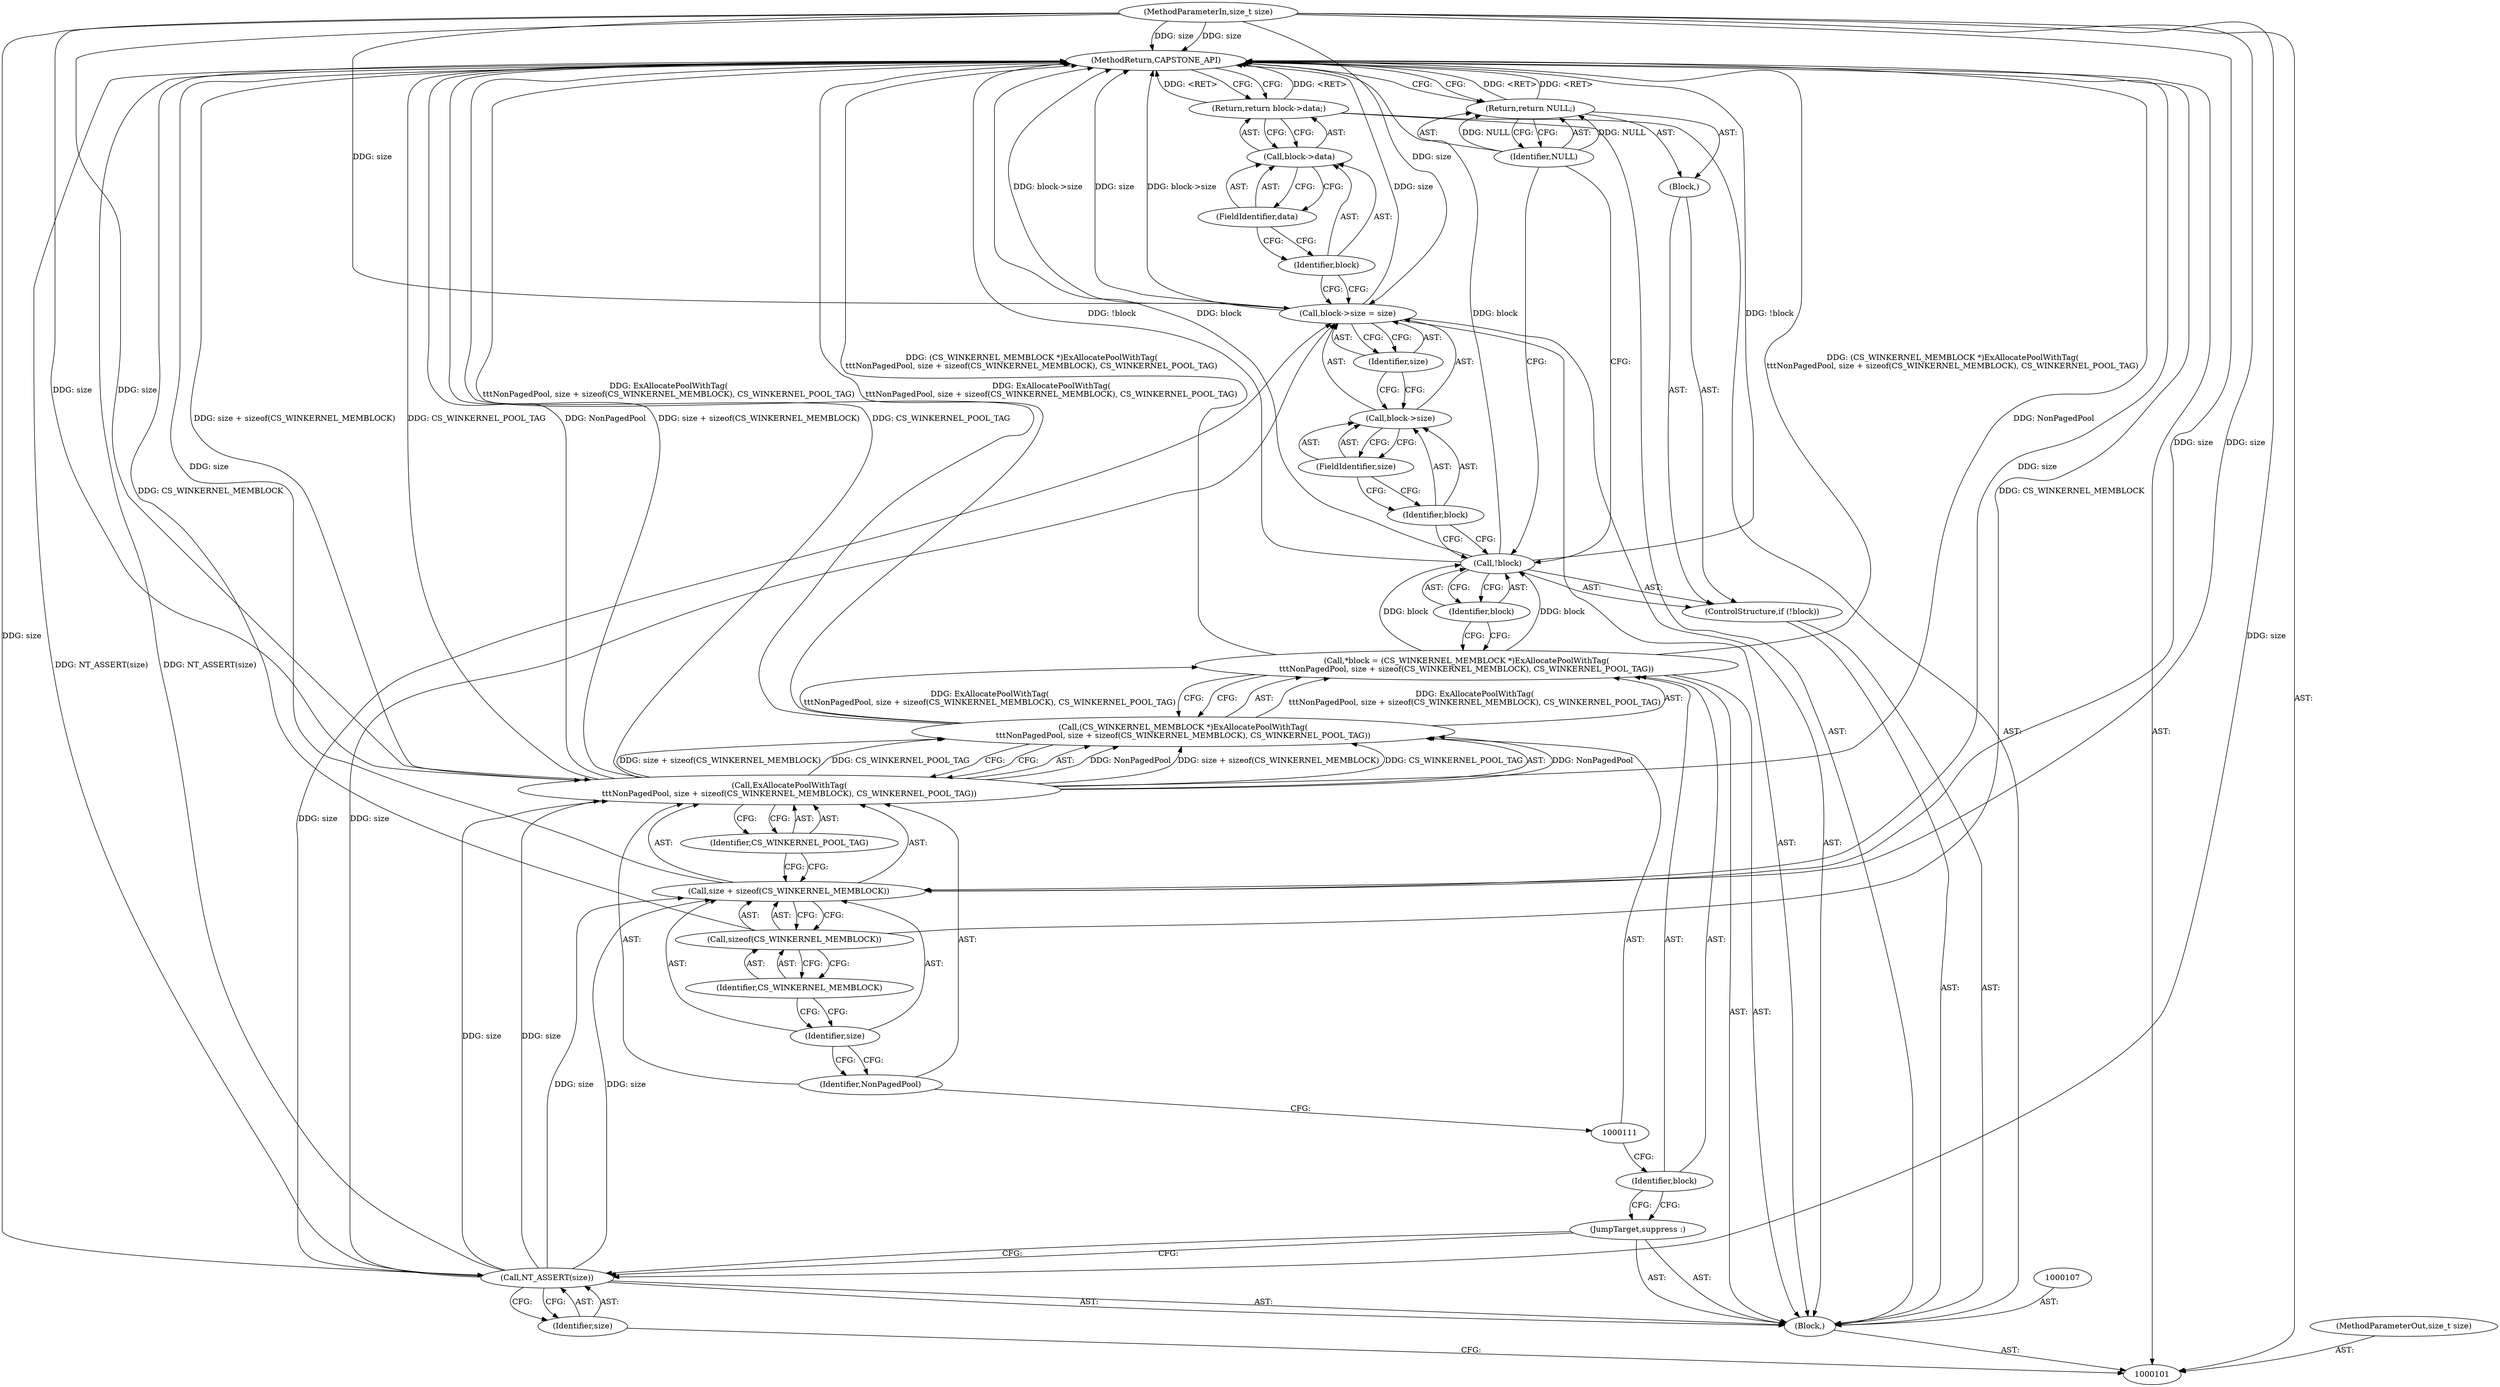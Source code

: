 digraph "1_capstone_6fe86eef621b9849f51a5e1e5d73258a93440403" {
"1000102" [label="(MethodParameterIn,size_t size)"];
"1000179" [label="(MethodParameterOut,size_t size)"];
"1000134" [label="(MethodReturn,CAPSTONE_API)"];
"1000125" [label="(Call,block->size = size)"];
"1000126" [label="(Call,block->size)"];
"1000127" [label="(Identifier,block)"];
"1000129" [label="(Identifier,size)"];
"1000128" [label="(FieldIdentifier,size)"];
"1000130" [label="(Return,return block->data;)"];
"1000133" [label="(FieldIdentifier,data)"];
"1000131" [label="(Call,block->data)"];
"1000132" [label="(Identifier,block)"];
"1000103" [label="(Block,)"];
"1000104" [label="(Call,NT_ASSERT(size))"];
"1000105" [label="(Identifier,size)"];
"1000106" [label="(JumpTarget,suppress :)"];
"1000108" [label="(Call,*block = (CS_WINKERNEL_MEMBLOCK *)ExAllocatePoolWithTag(\n\t\t\tNonPagedPool, size + sizeof(CS_WINKERNEL_MEMBLOCK), CS_WINKERNEL_POOL_TAG))"];
"1000109" [label="(Identifier,block)"];
"1000110" [label="(Call,(CS_WINKERNEL_MEMBLOCK *)ExAllocatePoolWithTag(\n\t\t\tNonPagedPool, size + sizeof(CS_WINKERNEL_MEMBLOCK), CS_WINKERNEL_POOL_TAG))"];
"1000112" [label="(Call,ExAllocatePoolWithTag(\n\t\t\tNonPagedPool, size + sizeof(CS_WINKERNEL_MEMBLOCK), CS_WINKERNEL_POOL_TAG))"];
"1000114" [label="(Call,size + sizeof(CS_WINKERNEL_MEMBLOCK))"];
"1000115" [label="(Identifier,size)"];
"1000116" [label="(Call,sizeof(CS_WINKERNEL_MEMBLOCK))"];
"1000113" [label="(Identifier,NonPagedPool)"];
"1000117" [label="(Identifier,CS_WINKERNEL_MEMBLOCK)"];
"1000118" [label="(Identifier,CS_WINKERNEL_POOL_TAG)"];
"1000122" [label="(Block,)"];
"1000119" [label="(ControlStructure,if (!block))"];
"1000120" [label="(Call,!block)"];
"1000121" [label="(Identifier,block)"];
"1000124" [label="(Identifier,NULL)"];
"1000123" [label="(Return,return NULL;)"];
"1000102" -> "1000101"  [label="AST: "];
"1000102" -> "1000134"  [label="DDG: size"];
"1000102" -> "1000104"  [label="DDG: size"];
"1000102" -> "1000112"  [label="DDG: size"];
"1000102" -> "1000114"  [label="DDG: size"];
"1000102" -> "1000125"  [label="DDG: size"];
"1000179" -> "1000101"  [label="AST: "];
"1000134" -> "1000101"  [label="AST: "];
"1000134" -> "1000123"  [label="CFG: "];
"1000134" -> "1000130"  [label="CFG: "];
"1000116" -> "1000134"  [label="DDG: CS_WINKERNEL_MEMBLOCK"];
"1000125" -> "1000134"  [label="DDG: block->size"];
"1000125" -> "1000134"  [label="DDG: size"];
"1000104" -> "1000134"  [label="DDG: NT_ASSERT(size)"];
"1000112" -> "1000134"  [label="DDG: size + sizeof(CS_WINKERNEL_MEMBLOCK)"];
"1000112" -> "1000134"  [label="DDG: CS_WINKERNEL_POOL_TAG"];
"1000112" -> "1000134"  [label="DDG: NonPagedPool"];
"1000114" -> "1000134"  [label="DDG: size"];
"1000120" -> "1000134"  [label="DDG: block"];
"1000120" -> "1000134"  [label="DDG: !block"];
"1000102" -> "1000134"  [label="DDG: size"];
"1000110" -> "1000134"  [label="DDG: ExAllocatePoolWithTag(\n\t\t\tNonPagedPool, size + sizeof(CS_WINKERNEL_MEMBLOCK), CS_WINKERNEL_POOL_TAG)"];
"1000108" -> "1000134"  [label="DDG: (CS_WINKERNEL_MEMBLOCK *)ExAllocatePoolWithTag(\n\t\t\tNonPagedPool, size + sizeof(CS_WINKERNEL_MEMBLOCK), CS_WINKERNEL_POOL_TAG)"];
"1000130" -> "1000134"  [label="DDG: <RET>"];
"1000123" -> "1000134"  [label="DDG: <RET>"];
"1000125" -> "1000103"  [label="AST: "];
"1000125" -> "1000129"  [label="CFG: "];
"1000126" -> "1000125"  [label="AST: "];
"1000129" -> "1000125"  [label="AST: "];
"1000132" -> "1000125"  [label="CFG: "];
"1000125" -> "1000134"  [label="DDG: block->size"];
"1000125" -> "1000134"  [label="DDG: size"];
"1000102" -> "1000125"  [label="DDG: size"];
"1000104" -> "1000125"  [label="DDG: size"];
"1000126" -> "1000125"  [label="AST: "];
"1000126" -> "1000128"  [label="CFG: "];
"1000127" -> "1000126"  [label="AST: "];
"1000128" -> "1000126"  [label="AST: "];
"1000129" -> "1000126"  [label="CFG: "];
"1000127" -> "1000126"  [label="AST: "];
"1000127" -> "1000120"  [label="CFG: "];
"1000128" -> "1000127"  [label="CFG: "];
"1000129" -> "1000125"  [label="AST: "];
"1000129" -> "1000126"  [label="CFG: "];
"1000125" -> "1000129"  [label="CFG: "];
"1000128" -> "1000126"  [label="AST: "];
"1000128" -> "1000127"  [label="CFG: "];
"1000126" -> "1000128"  [label="CFG: "];
"1000130" -> "1000103"  [label="AST: "];
"1000130" -> "1000131"  [label="CFG: "];
"1000131" -> "1000130"  [label="AST: "];
"1000134" -> "1000130"  [label="CFG: "];
"1000130" -> "1000134"  [label="DDG: <RET>"];
"1000133" -> "1000131"  [label="AST: "];
"1000133" -> "1000132"  [label="CFG: "];
"1000131" -> "1000133"  [label="CFG: "];
"1000131" -> "1000130"  [label="AST: "];
"1000131" -> "1000133"  [label="CFG: "];
"1000132" -> "1000131"  [label="AST: "];
"1000133" -> "1000131"  [label="AST: "];
"1000130" -> "1000131"  [label="CFG: "];
"1000132" -> "1000131"  [label="AST: "];
"1000132" -> "1000125"  [label="CFG: "];
"1000133" -> "1000132"  [label="CFG: "];
"1000103" -> "1000101"  [label="AST: "];
"1000104" -> "1000103"  [label="AST: "];
"1000106" -> "1000103"  [label="AST: "];
"1000107" -> "1000103"  [label="AST: "];
"1000108" -> "1000103"  [label="AST: "];
"1000119" -> "1000103"  [label="AST: "];
"1000125" -> "1000103"  [label="AST: "];
"1000130" -> "1000103"  [label="AST: "];
"1000104" -> "1000103"  [label="AST: "];
"1000104" -> "1000105"  [label="CFG: "];
"1000105" -> "1000104"  [label="AST: "];
"1000106" -> "1000104"  [label="CFG: "];
"1000104" -> "1000134"  [label="DDG: NT_ASSERT(size)"];
"1000102" -> "1000104"  [label="DDG: size"];
"1000104" -> "1000112"  [label="DDG: size"];
"1000104" -> "1000114"  [label="DDG: size"];
"1000104" -> "1000125"  [label="DDG: size"];
"1000105" -> "1000104"  [label="AST: "];
"1000105" -> "1000101"  [label="CFG: "];
"1000104" -> "1000105"  [label="CFG: "];
"1000106" -> "1000103"  [label="AST: "];
"1000106" -> "1000104"  [label="CFG: "];
"1000109" -> "1000106"  [label="CFG: "];
"1000108" -> "1000103"  [label="AST: "];
"1000108" -> "1000110"  [label="CFG: "];
"1000109" -> "1000108"  [label="AST: "];
"1000110" -> "1000108"  [label="AST: "];
"1000121" -> "1000108"  [label="CFG: "];
"1000108" -> "1000134"  [label="DDG: (CS_WINKERNEL_MEMBLOCK *)ExAllocatePoolWithTag(\n\t\t\tNonPagedPool, size + sizeof(CS_WINKERNEL_MEMBLOCK), CS_WINKERNEL_POOL_TAG)"];
"1000110" -> "1000108"  [label="DDG: ExAllocatePoolWithTag(\n\t\t\tNonPagedPool, size + sizeof(CS_WINKERNEL_MEMBLOCK), CS_WINKERNEL_POOL_TAG)"];
"1000108" -> "1000120"  [label="DDG: block"];
"1000109" -> "1000108"  [label="AST: "];
"1000109" -> "1000106"  [label="CFG: "];
"1000111" -> "1000109"  [label="CFG: "];
"1000110" -> "1000108"  [label="AST: "];
"1000110" -> "1000112"  [label="CFG: "];
"1000111" -> "1000110"  [label="AST: "];
"1000112" -> "1000110"  [label="AST: "];
"1000108" -> "1000110"  [label="CFG: "];
"1000110" -> "1000134"  [label="DDG: ExAllocatePoolWithTag(\n\t\t\tNonPagedPool, size + sizeof(CS_WINKERNEL_MEMBLOCK), CS_WINKERNEL_POOL_TAG)"];
"1000110" -> "1000108"  [label="DDG: ExAllocatePoolWithTag(\n\t\t\tNonPagedPool, size + sizeof(CS_WINKERNEL_MEMBLOCK), CS_WINKERNEL_POOL_TAG)"];
"1000112" -> "1000110"  [label="DDG: NonPagedPool"];
"1000112" -> "1000110"  [label="DDG: size + sizeof(CS_WINKERNEL_MEMBLOCK)"];
"1000112" -> "1000110"  [label="DDG: CS_WINKERNEL_POOL_TAG"];
"1000112" -> "1000110"  [label="AST: "];
"1000112" -> "1000118"  [label="CFG: "];
"1000113" -> "1000112"  [label="AST: "];
"1000114" -> "1000112"  [label="AST: "];
"1000118" -> "1000112"  [label="AST: "];
"1000110" -> "1000112"  [label="CFG: "];
"1000112" -> "1000134"  [label="DDG: size + sizeof(CS_WINKERNEL_MEMBLOCK)"];
"1000112" -> "1000134"  [label="DDG: CS_WINKERNEL_POOL_TAG"];
"1000112" -> "1000134"  [label="DDG: NonPagedPool"];
"1000112" -> "1000110"  [label="DDG: NonPagedPool"];
"1000112" -> "1000110"  [label="DDG: size + sizeof(CS_WINKERNEL_MEMBLOCK)"];
"1000112" -> "1000110"  [label="DDG: CS_WINKERNEL_POOL_TAG"];
"1000104" -> "1000112"  [label="DDG: size"];
"1000102" -> "1000112"  [label="DDG: size"];
"1000114" -> "1000112"  [label="AST: "];
"1000114" -> "1000116"  [label="CFG: "];
"1000115" -> "1000114"  [label="AST: "];
"1000116" -> "1000114"  [label="AST: "];
"1000118" -> "1000114"  [label="CFG: "];
"1000114" -> "1000134"  [label="DDG: size"];
"1000104" -> "1000114"  [label="DDG: size"];
"1000102" -> "1000114"  [label="DDG: size"];
"1000115" -> "1000114"  [label="AST: "];
"1000115" -> "1000113"  [label="CFG: "];
"1000117" -> "1000115"  [label="CFG: "];
"1000116" -> "1000114"  [label="AST: "];
"1000116" -> "1000117"  [label="CFG: "];
"1000117" -> "1000116"  [label="AST: "];
"1000114" -> "1000116"  [label="CFG: "];
"1000116" -> "1000134"  [label="DDG: CS_WINKERNEL_MEMBLOCK"];
"1000113" -> "1000112"  [label="AST: "];
"1000113" -> "1000111"  [label="CFG: "];
"1000115" -> "1000113"  [label="CFG: "];
"1000117" -> "1000116"  [label="AST: "];
"1000117" -> "1000115"  [label="CFG: "];
"1000116" -> "1000117"  [label="CFG: "];
"1000118" -> "1000112"  [label="AST: "];
"1000118" -> "1000114"  [label="CFG: "];
"1000112" -> "1000118"  [label="CFG: "];
"1000122" -> "1000119"  [label="AST: "];
"1000123" -> "1000122"  [label="AST: "];
"1000119" -> "1000103"  [label="AST: "];
"1000120" -> "1000119"  [label="AST: "];
"1000122" -> "1000119"  [label="AST: "];
"1000120" -> "1000119"  [label="AST: "];
"1000120" -> "1000121"  [label="CFG: "];
"1000121" -> "1000120"  [label="AST: "];
"1000124" -> "1000120"  [label="CFG: "];
"1000127" -> "1000120"  [label="CFG: "];
"1000120" -> "1000134"  [label="DDG: block"];
"1000120" -> "1000134"  [label="DDG: !block"];
"1000108" -> "1000120"  [label="DDG: block"];
"1000121" -> "1000120"  [label="AST: "];
"1000121" -> "1000108"  [label="CFG: "];
"1000120" -> "1000121"  [label="CFG: "];
"1000124" -> "1000123"  [label="AST: "];
"1000124" -> "1000120"  [label="CFG: "];
"1000123" -> "1000124"  [label="CFG: "];
"1000124" -> "1000123"  [label="DDG: NULL"];
"1000123" -> "1000122"  [label="AST: "];
"1000123" -> "1000124"  [label="CFG: "];
"1000124" -> "1000123"  [label="AST: "];
"1000134" -> "1000123"  [label="CFG: "];
"1000123" -> "1000134"  [label="DDG: <RET>"];
"1000124" -> "1000123"  [label="DDG: NULL"];
}
